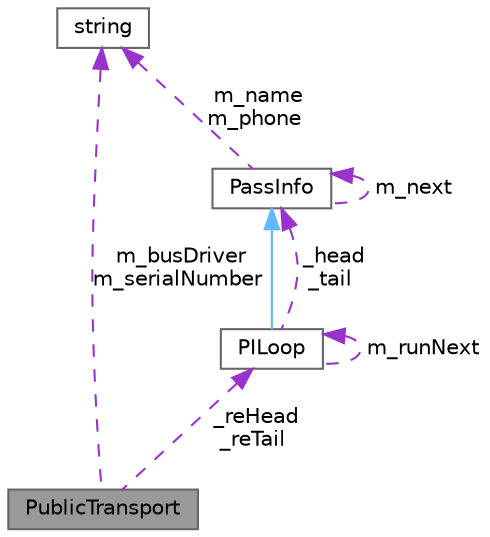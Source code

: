 digraph "PublicTransport"
{
 // LATEX_PDF_SIZE
  bgcolor="transparent";
  edge [fontname=Helvetica,fontsize=10,labelfontname=Helvetica,labelfontsize=10];
  node [fontname=Helvetica,fontsize=10,shape=box,height=0.2,width=0.4];
  Node1 [label="PublicTransport",height=0.2,width=0.4,color="gray40", fillcolor="grey60", style="filled", fontcolor="black",tooltip=" "];
  Node2 -> Node1 [dir="back",color="darkorchid3",style="dashed",label=" m_busDriver\nm_serialNumber" ];
  Node2 [label="string",height=0.2,width=0.4,color="gray40", fillcolor="white", style="filled",tooltip=" "];
  Node3 -> Node1 [dir="back",color="darkorchid3",style="dashed",label=" _reHead\n_reTail" ];
  Node3 [label="PILoop",height=0.2,width=0.4,color="gray40", fillcolor="white", style="filled",URL="$class_p_i_loop.html",tooltip=" "];
  Node4 -> Node3 [dir="back",color="steelblue1",style="solid"];
  Node4 [label="PassInfo",height=0.2,width=0.4,color="gray40", fillcolor="white", style="filled",URL="$class_pass_info.html",tooltip=" "];
  Node2 -> Node4 [dir="back",color="darkorchid3",style="dashed",label=" m_name\nm_phone" ];
  Node4 -> Node4 [dir="back",color="darkorchid3",style="dashed",label=" m_next" ];
  Node4 -> Node3 [dir="back",color="darkorchid3",style="dashed",label=" _head\n_tail" ];
  Node3 -> Node3 [dir="back",color="darkorchid3",style="dashed",label=" m_runNext" ];
}
